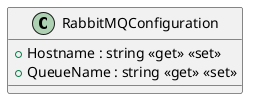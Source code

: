 @startuml
class RabbitMQConfiguration {
    + Hostname : string <<get>> <<set>>
    + QueueName : string <<get>> <<set>>
}
@enduml
